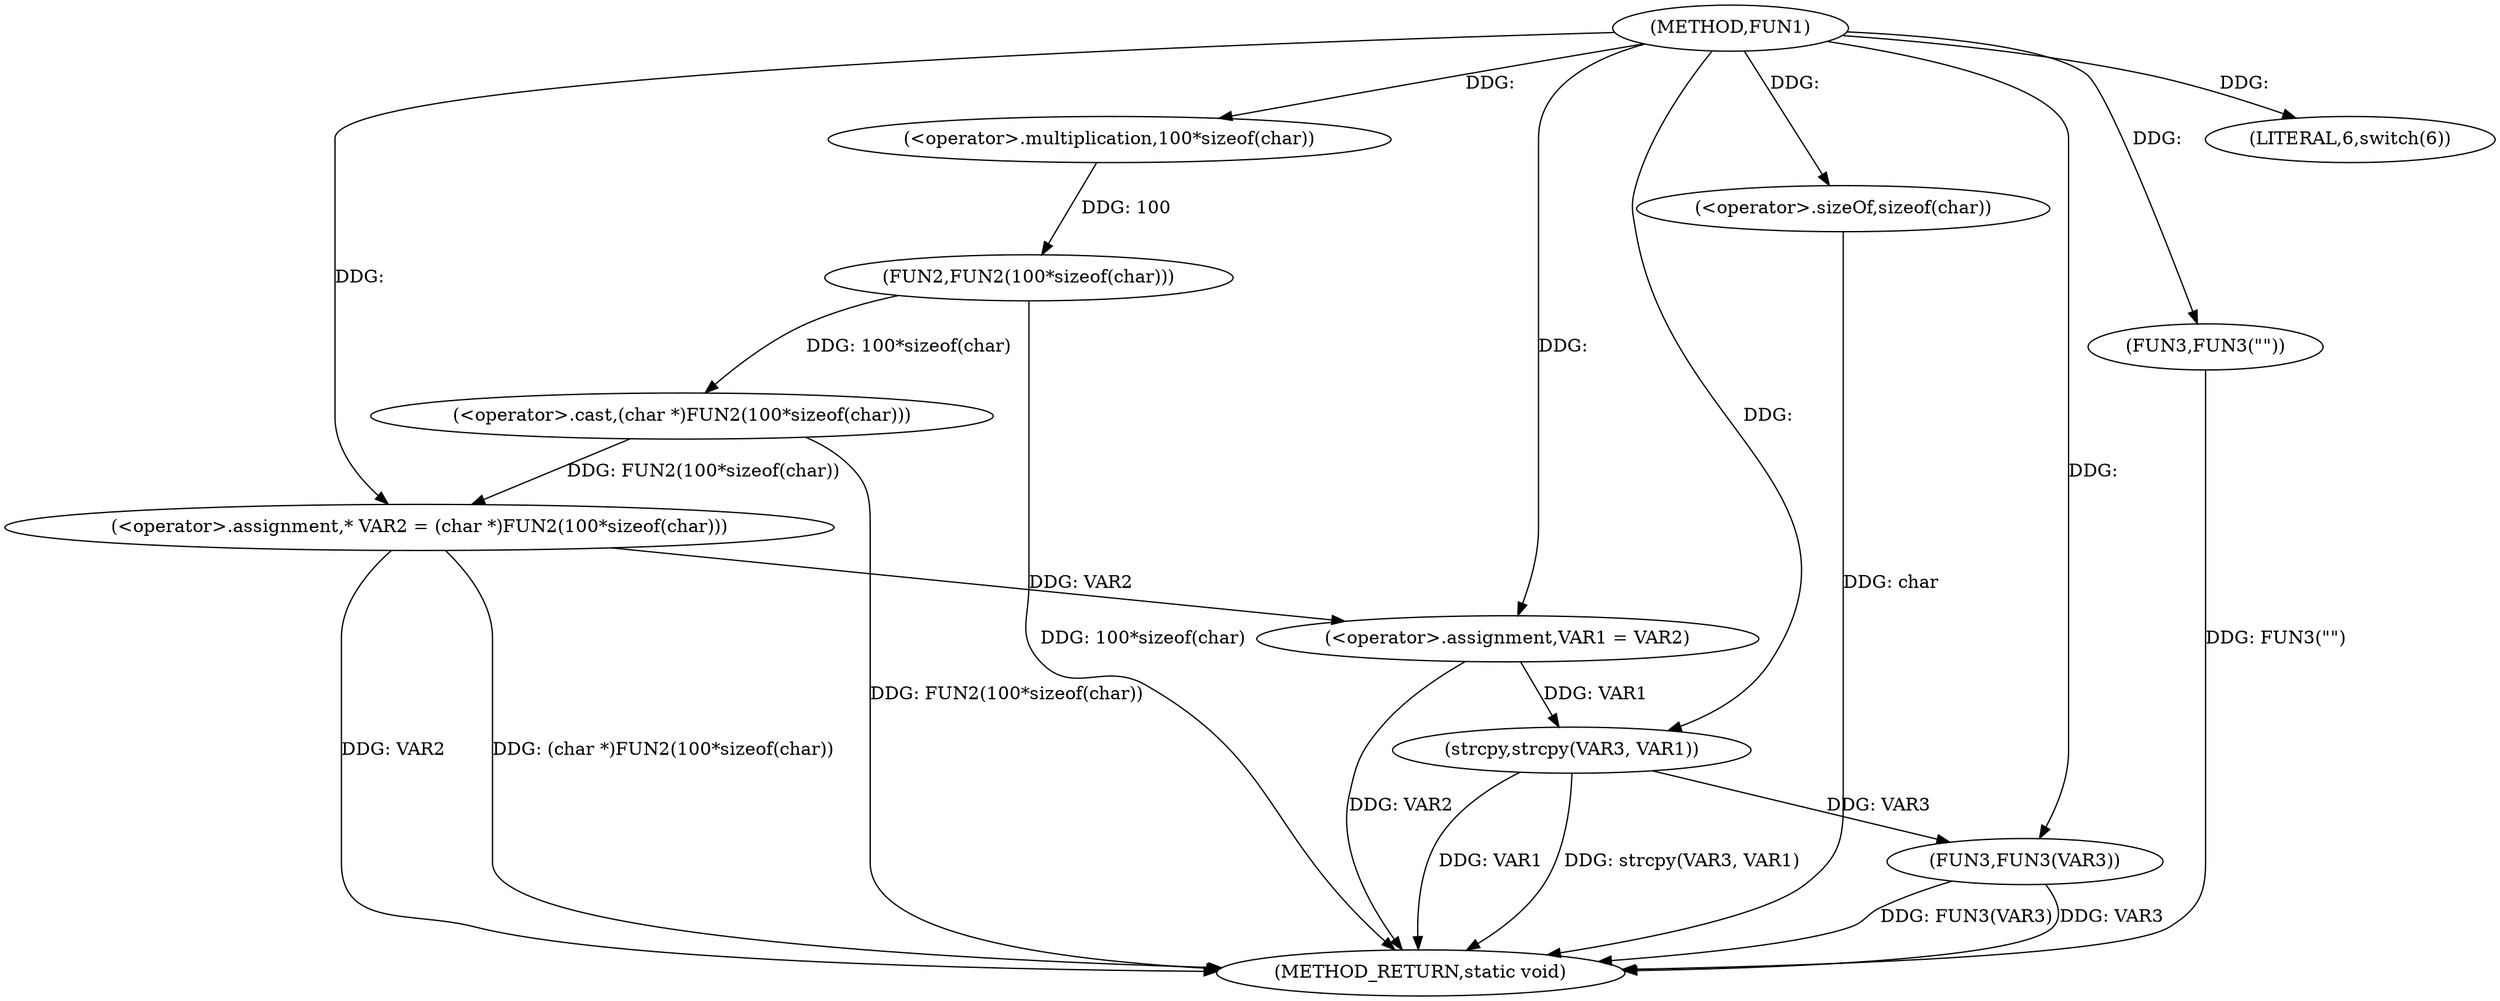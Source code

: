 digraph FUN1 {  
"1000100" [label = "(METHOD,FUN1)" ]
"1000132" [label = "(METHOD_RETURN,static void)" ]
"1000104" [label = "(<operator>.assignment,* VAR2 = (char *)FUN2(100*sizeof(char)))" ]
"1000106" [label = "(<operator>.cast,(char *)FUN2(100*sizeof(char)))" ]
"1000108" [label = "(FUN2,FUN2(100*sizeof(char)))" ]
"1000109" [label = "(<operator>.multiplication,100*sizeof(char))" ]
"1000111" [label = "(<operator>.sizeOf,sizeof(char))" ]
"1000114" [label = "(LITERAL,6,switch(6))" ]
"1000117" [label = "(<operator>.assignment,VAR1 = VAR2)" ]
"1000122" [label = "(FUN3,FUN3(\"\"))" ]
"1000127" [label = "(strcpy,strcpy(VAR3, VAR1))" ]
"1000130" [label = "(FUN3,FUN3(VAR3))" ]
  "1000130" -> "1000132"  [ label = "DDG: FUN3(VAR3)"] 
  "1000106" -> "1000132"  [ label = "DDG: FUN2(100*sizeof(char))"] 
  "1000104" -> "1000132"  [ label = "DDG: VAR2"] 
  "1000127" -> "1000132"  [ label = "DDG: VAR1"] 
  "1000127" -> "1000132"  [ label = "DDG: strcpy(VAR3, VAR1)"] 
  "1000111" -> "1000132"  [ label = "DDG: char"] 
  "1000122" -> "1000132"  [ label = "DDG: FUN3(\"\")"] 
  "1000117" -> "1000132"  [ label = "DDG: VAR2"] 
  "1000130" -> "1000132"  [ label = "DDG: VAR3"] 
  "1000104" -> "1000132"  [ label = "DDG: (char *)FUN2(100*sizeof(char))"] 
  "1000108" -> "1000132"  [ label = "DDG: 100*sizeof(char)"] 
  "1000106" -> "1000104"  [ label = "DDG: FUN2(100*sizeof(char))"] 
  "1000100" -> "1000104"  [ label = "DDG: "] 
  "1000108" -> "1000106"  [ label = "DDG: 100*sizeof(char)"] 
  "1000109" -> "1000108"  [ label = "DDG: 100"] 
  "1000100" -> "1000109"  [ label = "DDG: "] 
  "1000100" -> "1000111"  [ label = "DDG: "] 
  "1000100" -> "1000114"  [ label = "DDG: "] 
  "1000104" -> "1000117"  [ label = "DDG: VAR2"] 
  "1000100" -> "1000117"  [ label = "DDG: "] 
  "1000100" -> "1000122"  [ label = "DDG: "] 
  "1000100" -> "1000127"  [ label = "DDG: "] 
  "1000117" -> "1000127"  [ label = "DDG: VAR1"] 
  "1000127" -> "1000130"  [ label = "DDG: VAR3"] 
  "1000100" -> "1000130"  [ label = "DDG: "] 
}

